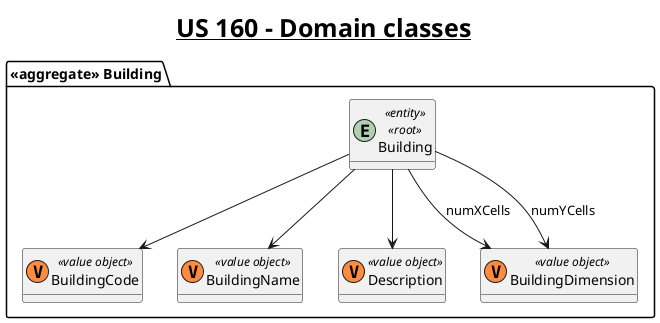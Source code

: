 @startuml

skinparam titleFontSize 25
title <u>US 160 - Domain classes</u>

hide methods
skinparam classAttributeIconSize 0

'Building aggregate
package "<<aggregate>> Building" {
    entity Building <<entity>> <<root>>
    class BuildingCode <<(V, #FF8B40) value object>>
    class BuildingName <<(V, #FF8B40) value object>>
    class Description <<(V, #FF8B40) value object>>
    class BuildingDimension <<(V, #FF8B40) value object>>
}

Building -down-> BuildingCode
Building -down-> BuildingName
Building -down-> Description
Building -down-> BuildingDimension : numXCells
Building -down-> BuildingDimension : numYCells

@enduml
